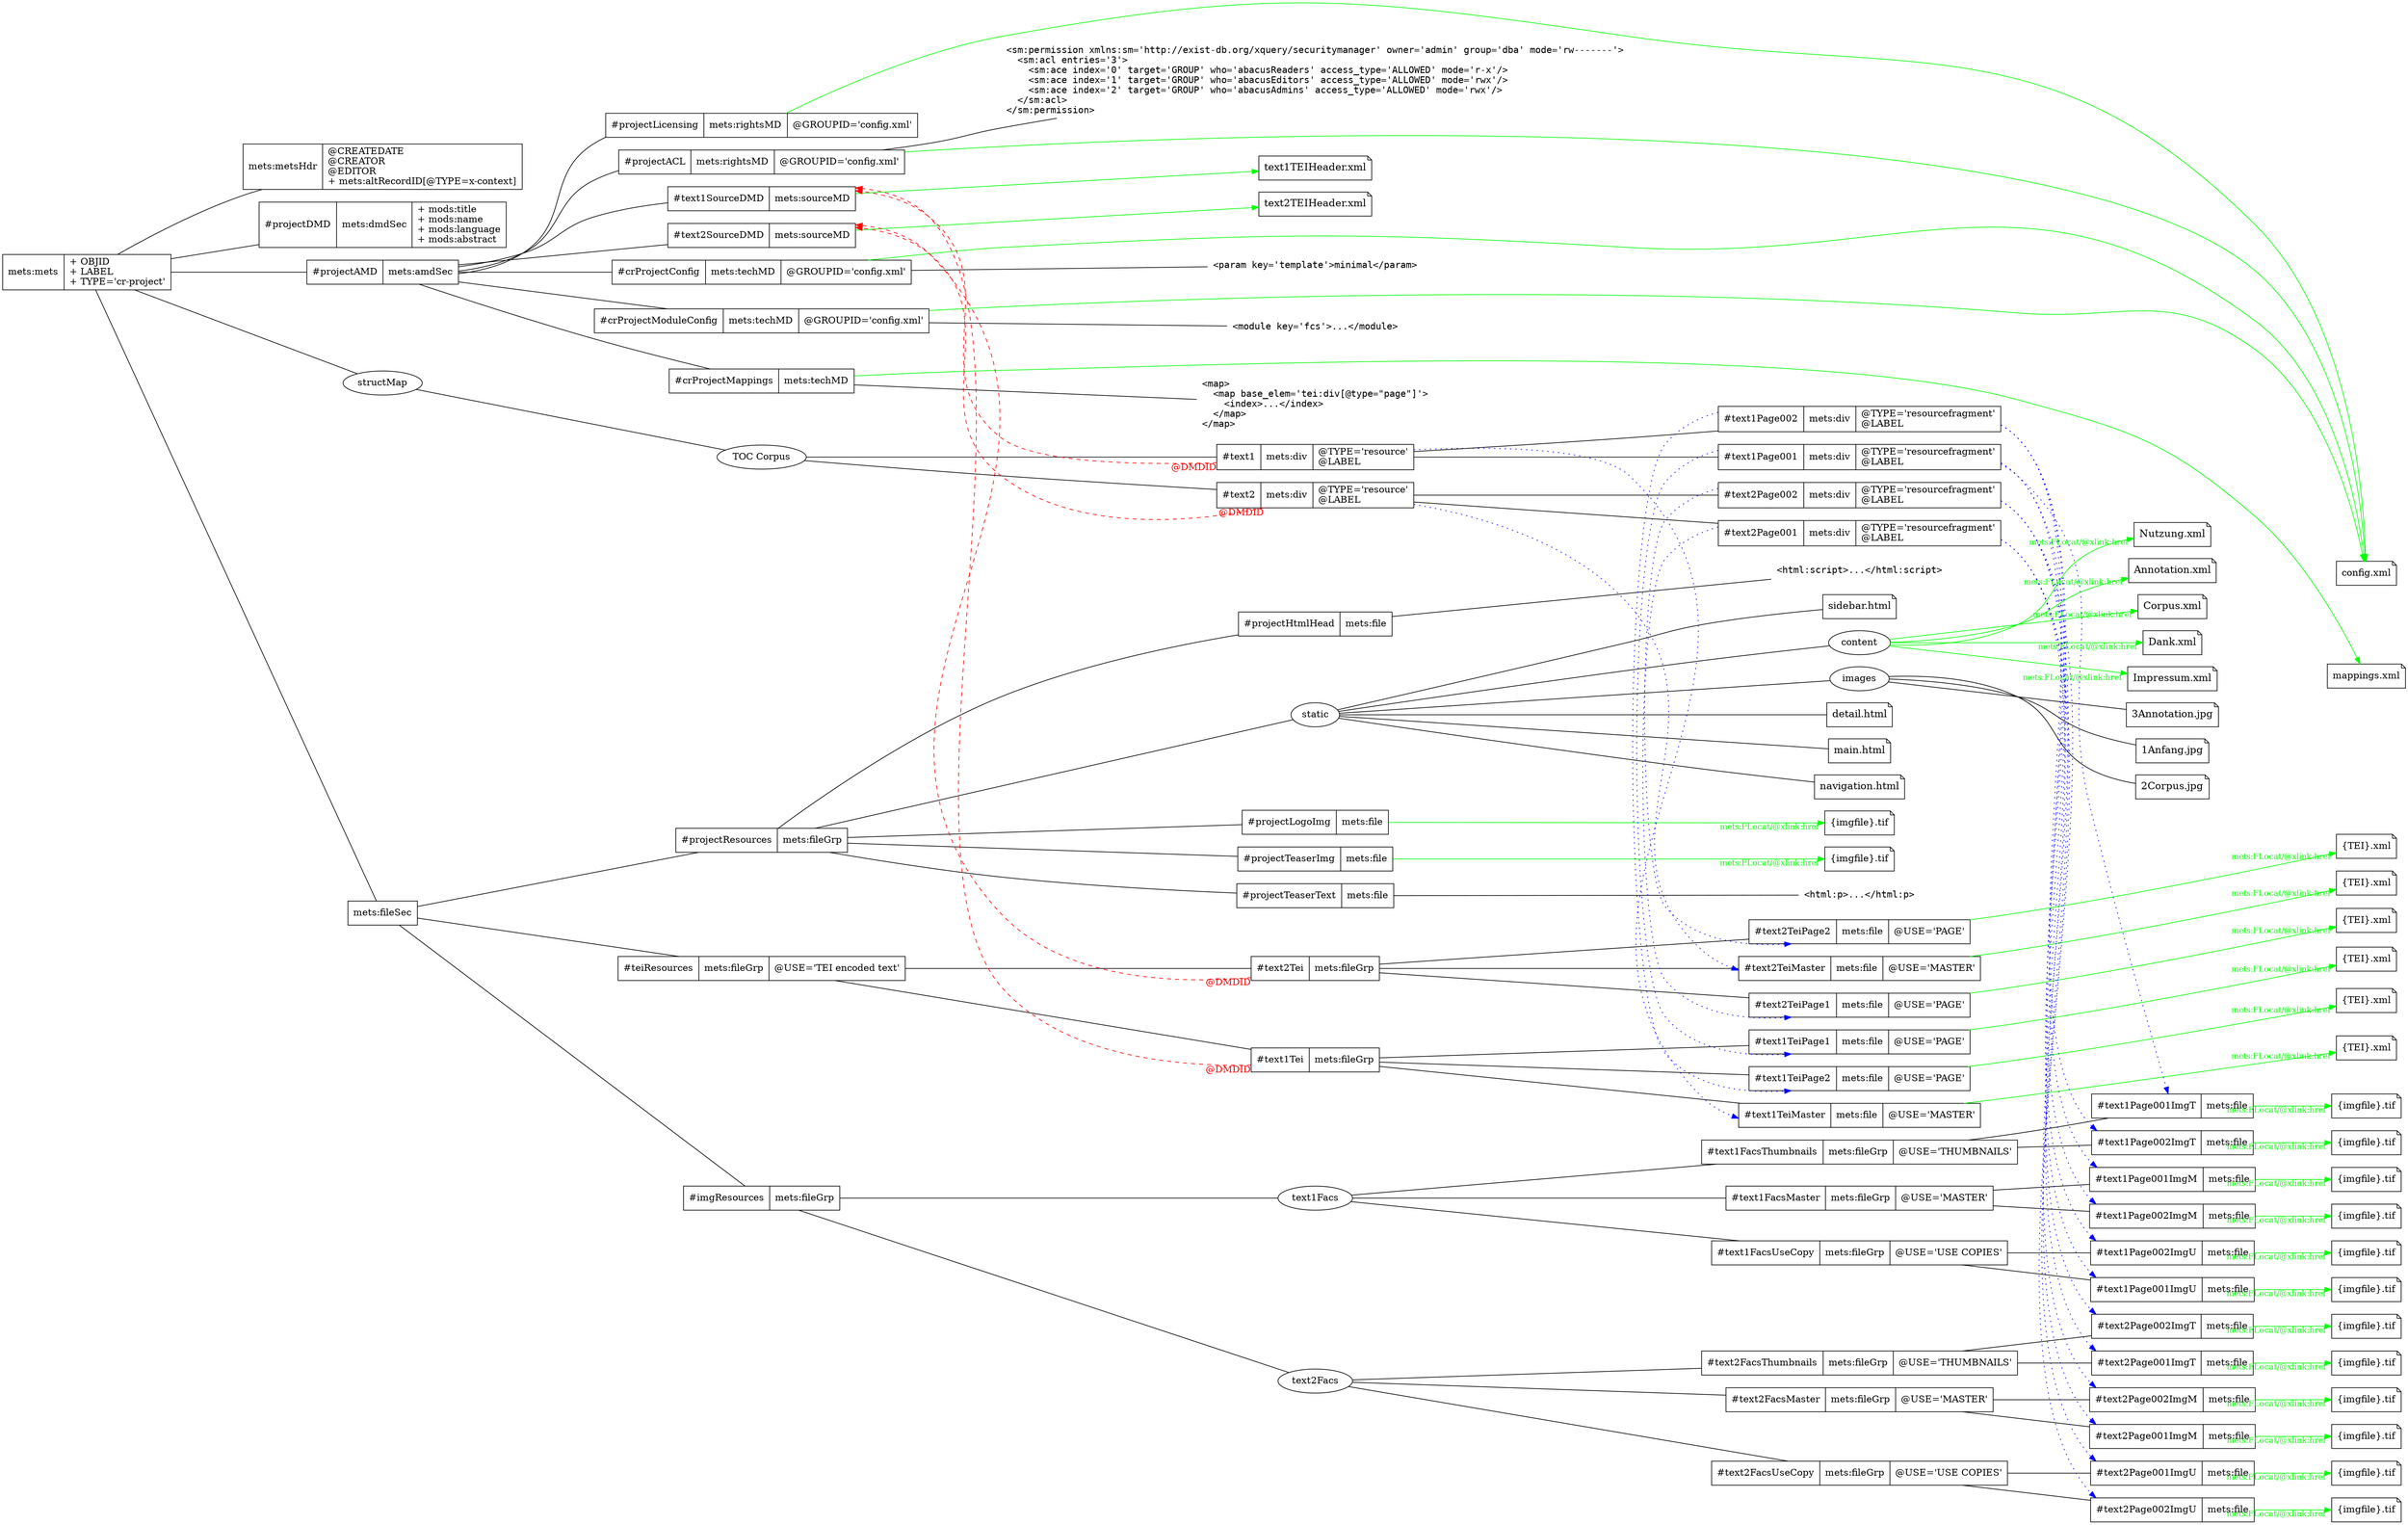 graph crProject {
	ranksep = 1.5; 
	ratio = auto;
	//size = "50,50";
	//resolution=300;
	rankdir = LR;
	
	
	project -- metsHdr;
	
	/* PROJECT DESCRIPTIVE METADATA */
	project -- projectDMD;
	
	/* PROJECT ADMINISTRATIVE METADATA */
	project -- projectAMD;
		
		projectAMD -- crProjectConfig -- crProjectConfigContent;
		projectAMD -- crProjectModuleConfig -- crProjectModuleConfigContent;
		projectAMD -- crProjectMappingsConfig;
							crProjectMappingsConfig -- crProjectMappingsConfigContent;
		projectAMD -- Licensing;
		projectAMD -- ACL -- ACLContent;
		
		/* RESOURCES DESCRIPTIVE METADATA */
		projectAMD -- text1SourceDMD;
		projectAMD -- text2SourceDMD;
		
		// projectAMD -- crProjectLegacyConfig -- crProjectLegacyConfigContent;
		// projectAMD -- crProjectIngestConfig -- crProjectIngestConfigContent;
	
	project -- fileSec;
		fileSec -- projectResources;
			projectResources -- projectLogoImg;
			projectResources -- projectTeaserImg;
			projectResources -- projectTeaserText -- projectTeaserTextContent ;
			projectResources -- projectHtmlHead -- projectHtmlHeadContent ;
			projectResources -- static;
				static -- content;
					{
						edge[dir=forward, color=green, weight=2, headlabel="mets:FLocat/@xlink:href  ", labelfontcolor=green, labelfontsize="12"];
						content -- "Annotation.xml";
						content -- "Corpus.xml";
						content -- "Dank.xml";
						content -- "Impressum.xml";
						content -- "Nutzung.xml";
					};
				static -- images;
					images -- "1Anfang.jpg";
					images -- "2Corpus.jpg";
					images -- "3Annotation.jpg";
				static -- "detail.html";
				static -- "main.html";
				static -- "navigation.html";
				static -- "sidebar.html";
					
		fileSec -- imgResources;
			imgResources -- text1Facs;
				text1Facs -- text1FacsMaster;
					text1FacsMaster -- text1Page001ImgM;
					text1FacsMaster -- text1Page002ImgM;
				text1Facs -- text1FacsUseCopy;
					text1FacsUseCopy -- text1Page001ImgU;
					text1FacsUseCopy -- text1Page002ImgU;
				text1Facs -- text1FacsThumbnails;
					text1FacsThumbnails -- text1Page001ImgT;
					text1FacsThumbnails -- text1Page002ImgT;
			
			imgResources -- text2Facs;
				text2Facs -- text2FacsMaster;
					text2FacsMaster -- text2Page001ImgM;
					text2FacsMaster -- text2Page002ImgM;
				text2Facs -- text2FacsUseCopy;
					text2FacsUseCopy -- text2Page001ImgU;
					text2FacsUseCopy -- text2Page002ImgU;
				text2Facs -- text2FacsThumbnails;
					text2FacsThumbnails -- text2Page001ImgT;
					text2FacsThumbnails -- text2Page002ImgT;
	
		fileSec -- teiResources;
			teiResources -- text1Tei;
				text1Tei -- text1TeiMaster;
				text1Tei -- text1TeiPage1;
				text1Tei -- text1TeiPage2;
				
			teiResources -- text2Tei;
				text2Tei -- text2TeiMaster;
				text2Tei -- text2TeiPage1;
				text2Tei -- text2TeiPage2;
		
		
	project -- structMap;
		structMap -- corpusDiv;
		corpusDiv -- text1Div;
				text1Div -- text1Page001;
				text1Div -- text1Page002;
		corpusDiv -- text2Div;
				text2Div -- text2Page001;
				text2Div -- text2Page002;









	
	subgraph fileMDRel{
		edge [dir=forward, style=dashed, constraint=false, color=red,labelfontcolor=red,taillabel="@DMDID"];
		text1Tei -- text1SourceDMD;
		text2Tei -- text2SourceDMD;
		text1Div -- text1SourceDMD;
		text2Div -- text2SourceDMD;
	};
	
	subgraph structFileRel {
		edge[constraint=false,dir=forward,style=dotted,color=blue];
		
		// TEXT 1 
		text1Div -- text1TeiMaster;
		
		text1Page001 -- text1TeiPage1;
		text1Page001 -- text1Page001ImgM;
		text1Page001 -- text1Page001ImgU;
		text1Page001 -- text1Page001ImgT;
		
		text1Page002 -- text1TeiPage2;
		text1Page002 -- text1Page002ImgM;
		text1Page002 -- text1Page002ImgU;
		text1Page002 -- text1Page002ImgT;
		
		// TEXT 2
		text2Div -- text2TeiMaster;
		text2Page001 -- text2TeiPage1;
		text2Page001 -- text2Page001ImgM;
		text2Page001 -- text2Page001ImgU;
		text2Page001 -- text2Page001ImgT;
		
		text2Page002 -- text2TeiPage2;
		text2Page002 -- text2Page002ImgM;
		text2Page002 -- text2Page002ImgU;
		text2Page002 -- text2Page002ImgT;
	}
	
	subgraph configFileRel {
		edge[dir=forward,color=green,weight=-1];
		crProjectMappingsConfig -- crProjectMappingsConfigLocation;
		crProjectConfig -- crProjectConfigLocation;
		crProjectModuleConfig -- crProjectConfigLocation;
		ACL -- crProjectConfigLocation;
		Licensing -- crProjectConfigLocation;
	}
	
	subgraph fileSecFileRel {
		edge[dir=forward, color=green, weight=0, headlabel="mets:FLocat/@xlink:href  ", labelfontcolor=green, labelfontsize="12"];
		text1TeiMaster -- text1TeiMasterLocation;
		text2TeiMaster -- text2TeiMasterLocation;
		
		text1TeiPage1 -- text1TeiPage1Location;
		text1TeiPage2 -- text1TeiPage2Location;
		text2TeiPage1 -- text2TeiPage1Location;
		text2TeiPage2 -- text2TeiPage2Location;
		
		};

	subgraph fileSecFileRelImg {
		edge[dir=forward, color=green, weight=2, headlabel="mets:FLocat/@xlink:href  ", labelfontcolor=green, labelfontsize="12"];
		
		text1Page001ImgM -- text1Page001ImgMLocation;
		text1Page002ImgM -- text1Page002ImgMLocation;
		
		text1Page001ImgU -- text1Page001ImgULocation;
		text1Page002ImgU -- text1Page002ImgULocation;
		
		text1Page001ImgT -- text1Page001ImgTLocation;
		text1Page002ImgT -- text1Page002ImgTLocation;
		
		text2Page001ImgM -- text2Page001ImgMLocation;
		text2Page002ImgM -- text2Page002ImgMLocation;
		
		text2Page001ImgU -- text2Page001ImgULocation;
		text2Page002ImgU -- text2Page002ImgULocation;
		
		text2Page001ImgT -- text2Page001ImgTLocation;
		text2Page002ImgT -- text2Page002ImgTLocation;

		projectLogoImg -- projectLogoImgLocation;
		projectTeaserImg -- projectTeaserImgLocation;

	};
	
	subgraph teiHeaderRel {
		edge[dir=forward,color=green];
		text1SourceDMD -- text1TEIHeader;
		text2SourceDMD -- text2TEIHeader;
	}
	
	
	text1FacsMaster, text2FacsMaster [shape=record, label="{#\N|mets:fileGrp|@USE='MASTER'\l}"];
	text1FacsUseCopy, text2FacsUseCopy [shape=record, label="{#\N|mets:fileGrp|@USE='USE COPIES'\l}"];
	text1FacsThumbnails, text2FacsThumbnails [shape=record, label="{#\N|mets:fileGrp|@USE='THUMBNAILS'\l}"];
	
	text1Page001ImgMLocation, text1Page002ImgMLocation, text1Page001ImgULocation, text1Page002ImgULocation, text1Page001ImgTLocation, text1Page002ImgTLocation, text2Page001ImgMLocation, text2Page002ImgMLocation, text2Page001ImgULocation,text2Page002ImgULocation, text2Page001ImgTLocation, text2Page002ImgTLocation, projectLogoImgLocation,projectTeaserImgLocation [shape=note, label="{imgfile}.tif"];
	
	project [ shape=record, label="{mets:mets|+ OBJID \l+ LABEL\l+ TYPE='cr-project'}" ];
	metsHdr, projectDMD, projectAMD, fileSec [ shape=record ];
	fileSec [ label="mets:\N"];
	projectDMD [ label="{ #projectDMD | mets:dmdSec |+ mods:title \l+ mods:name \l+ mods:language\l+ mods:abstract\l}" ];
	projectAMD [ label="{#projectAMD| mets:amdSec} " ];
	crProjectModuleConfig, crProjectConfig [shape=record, label="{#\N|mets:techMD|@GROUPID='config.xml'}"];
	// crProjectLegacyConfig [shape=record, label="{#\N|mets:techMD/mets:xmlData|dump of legacy conf.xml}"];
	crProjectMappingsConfig [shape=record, label="{#crProjectMappings|mets:techMD}"];
	
	crProjectMappingsConfigContent,crProjectModuleConfigContent  [shape=plaintext, fontname="Courier"];
	
	crProjectMappingsConfigContent [label="<map>\l  <map base_elem='tei:div[@type=\"page\"]'>\l    <index>...</index>\l  </map>\l</map>\l"];
	crProjectMappingsConfigLocation [shape=note,label="mappings.xml"];
	crProjectConfigLocation [shape=note,label="config.xml"];
	//crProjectIngestConfig [shape=record, label="{#\N|mets:techMD/mets:xmlData|default data-paths for ingest when used as archive format}"]
	crProjectModuleConfigContent [label="<module key='fcs'>...</module>"];
	//crProjectLegacyConfigContent [shape=plaintext, label="<config>\n...\n</config>", fontname="Courier"];
	crProjectConfigContent [shape=plaintext, label="<param key='template'>minimal</param>", fontname="Courier"];
	//crProjectIngestConfigContent [shape=plaintext, label="<param key='metadata-path'>...</param>\l<param key='data-dir'>...</param>", fontname="Courier"];
	metsHdr [ label="{mets:metsHdr|@CREATEDATE \l@CREATOR \l@EDITOR \l+ mets:altRecordID[@TYPE=x-context]}" ];
	
	
	// RESOURCES
	imgResources, projectResources [ shape=record, label="{#\N|mets:fileGrp}" ];
	teiResources[ shape=record, label="{#\N|mets:fileGrp|@USE='TEI encoded text'}" ];
	
	
	/* TEI files */
	text1Tei, text2Tei [ shape=record, label="{#\N|mets:fileGrp}" ];
	text1TeiMaster, text2TeiMaster [ shape=record, label="{#\N|mets:file|@USE='MASTER'}" ];
	text1TeiPage1, text1TeiPage2, text2TeiPage1, text2TeiPage2 [shape=record, label="{#\N|mets:file|@USE='PAGE'}"];
	
	text1TeiMasterLocation, text2TeiMasterLocation, text1TeiPage1Location, text1TeiPage2Location, text2TeiPage1Location, text2TeiPage2Location [ shape=note, label="{TEI}.xml" ];
	
	
	text1SourceDMD, text2SourceDMD [ shape=record, label="{#\N|mets:sourceMD}" ];
	
	/* Images */
	text1Page001ImgM, text1Page002ImgM, text2Page001ImgM, text2Page002ImgM [ shape=record, label="{#\N|mets:file}" ];
	text1Page001ImgU, text1Page002ImgU, text2Page001ImgU, text2Page002ImgU [ shape=record, label="{#\N|mets:file}" ];
	text1Page001ImgT, text1Page002ImgT, text2Page001ImgT, text2Page002ImgT [ shape=record, label="{#\N|mets:file}" ];
	
	
	corpusDiv [ label = "TOC Corpus" ];
	
	
	text1Div [shape=record, label = "{#text1 | mets:div |@TYPE='resource'\l@LABEL\l}" ]; 
	text2Div [shape=record, label = "{#text2 | mets:div |@TYPE='resource'\l@LABEL\l}" ]; 
	
	text1Page001, text1Page002, text2Page001,text2Page002 [shape=record, label="{#\N|mets:div|@TYPE='resourcefragment'\l@LABEL\l}"];
	
	ACL, Licensing[shape=record,label="{#project\N|mets:rightsMD|@GROUPID='config.xml'}"]
	
	ACLContent [shape=plaintext,fontname="Courier",label="<sm:permission xmlns:sm='http://exist-db.org/xquery/securitymanager' owner='admin' group='dba' mode='rw-------'>\l  <sm:acl entries='3'>\l    <sm:ace index='0' target='GROUP' who='abacusReaders' access_type='ALLOWED' mode='r-x'/>\l    <sm:ace index='1' target='GROUP' who='abacusEditors' access_type='ALLOWED' mode='rwx'/>\l    <sm:ace index='2' target='GROUP' who='abacusAdmins' access_type='ALLOWED' mode='rwx'/>\l  </sm:acl>\l</sm:permission>\l"]
	
	"Annotation.xml", "Corpus.xml", "Dank.xml", "Impressum.xml", "Nutzung.xml", "1Anfang.jpg", "2Corpus.jpg", "3Annotation.jpg", "detail.html", "main.html", "navigation.html", "sidebar.html" [shape=note,fontsize=15];
	
	text1TEIHeader, text2TEIHeader [label="\N.xml",shape=note,fontsize=15];


	projectTeaserText, projectHtmlHead, projectLogoImg, projectTeaserImg [shape=record,label="{#\N|mets:file}"];
	projectTeaserTextContent[shape=plaintext,label="<html:p>...</html:p>",fontname="Courier"]
	projectHtmlHeadContent [shape=plaintext,label="<html:script>...</html:script>",fontname="Courier"]
	
}
